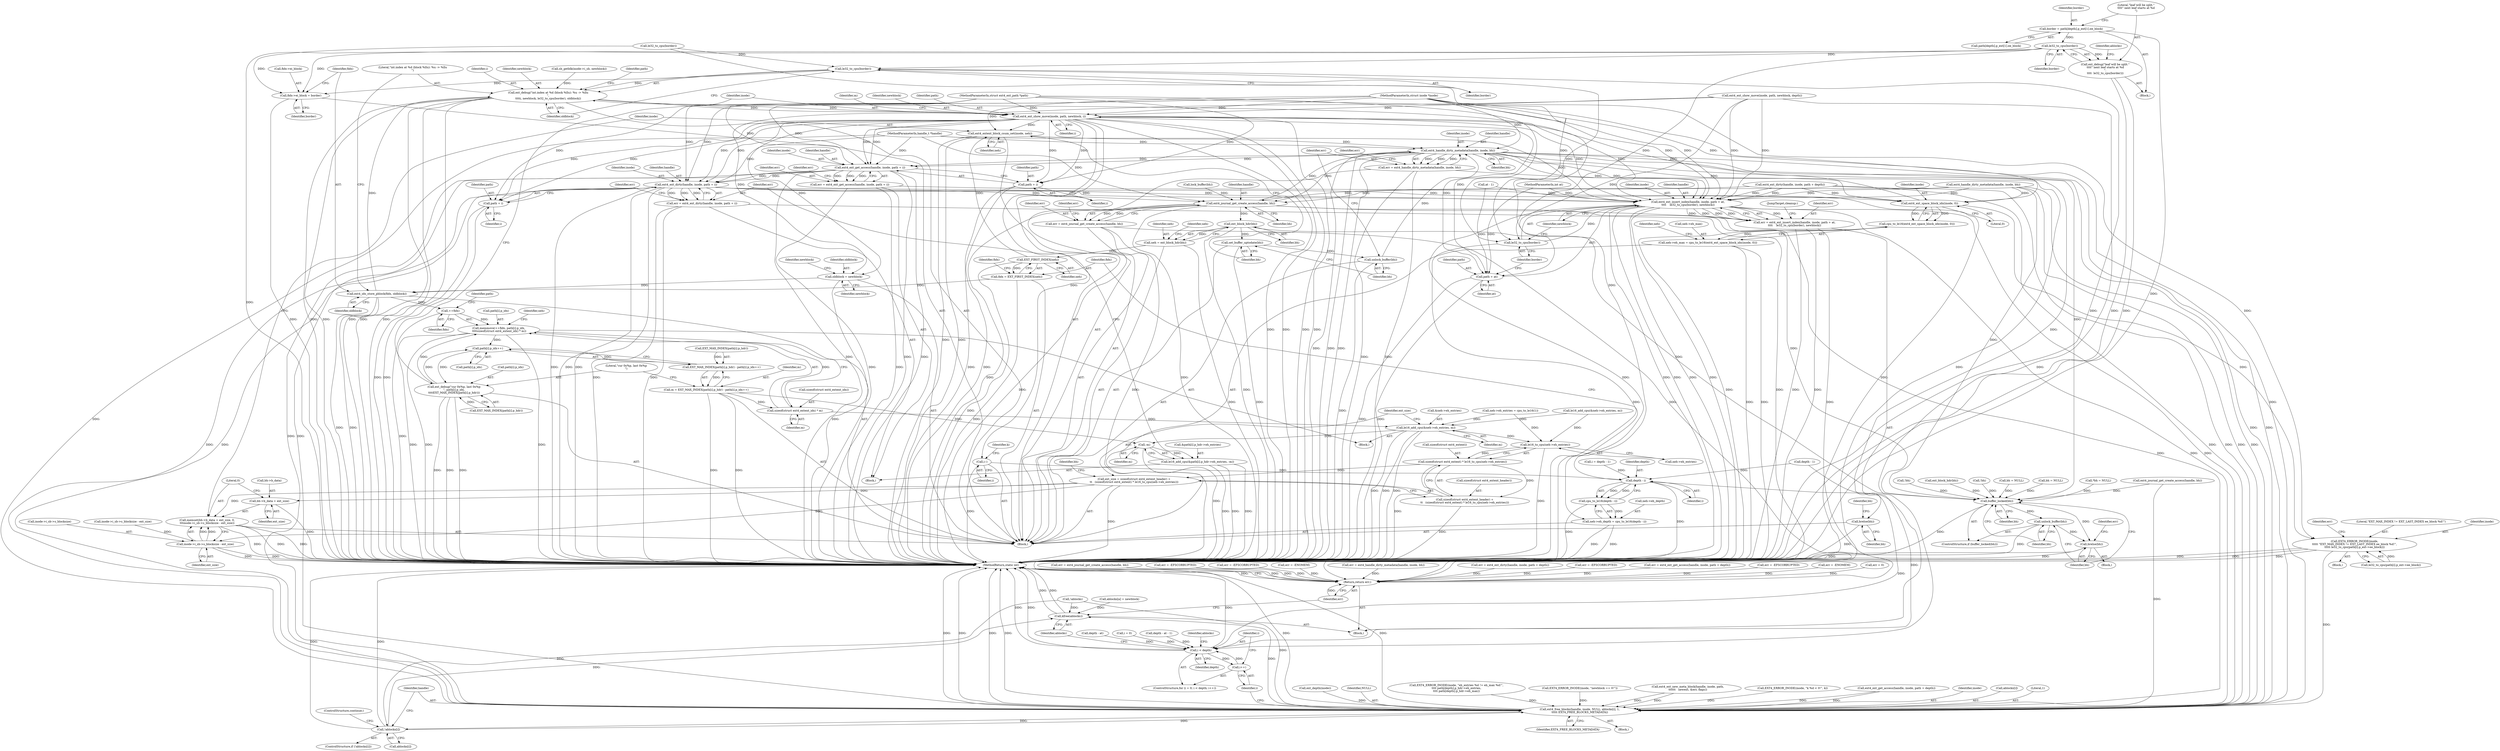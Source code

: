 digraph "0_linux_592acbf16821288ecdc4192c47e3774a4c48bb64_0@array" {
"1000197" [label="(Call,border = path[depth].p_ext[1].ee_block)"];
"1000210" [label="(Call,le32_to_cpu(border))"];
"1000208" [label="(Call,ext_debug(\"leaf will be split.\"\n\t\t\t\t\" next leaf starts at %d\n\",\n\t\t\t\t  le32_to_cpu(border)))"];
"1000625" [label="(Call,fidx->ei_block = border)"];
"1000637" [label="(Call,le32_to_cpu(border))"];
"1000633" [label="(Call,ext_debug(\"int.index at %d (block %llu): %u -> %llu\n\",\n\t\t\t\ti, newblock, le32_to_cpu(border), oldblock))"];
"1000700" [label="(Call,ext4_ext_show_move(inode, path, newblock, i))"];
"1000554" [label="(Call,oldblock = newblock)"];
"1000630" [label="(Call,ext4_idx_store_pblock(fidx, oldblock))"];
"1000709" [label="(Call,++fidx)"];
"1000708" [label="(Call,memmove(++fidx, path[i].p_idx,\n \t\t\t\tsizeof(struct ext4_extent_idx) * m))"];
"1000681" [label="(Call,path[i].p_idx++)"];
"1000674" [label="(Call,EXT_MAX_INDEX(path[i].p_hdr) - path[i].p_idx++)"];
"1000672" [label="(Call,m = EXT_MAX_INDEX(path[i].p_hdr) - path[i].p_idx++)"];
"1000716" [label="(Call,sizeof(struct ext4_extent_idx) * m)"];
"1000720" [label="(Call,le16_add_cpu(&neh->eh_entries, m))"];
"1000734" [label="(Call,le16_to_cpu(neh->eh_entries))"];
"1000731" [label="(Call,sizeof(struct ext4_extent) * le16_to_cpu(neh->eh_entries))"];
"1000726" [label="(Call,ext_size = sizeof(struct ext4_extent_header) +\n\t\t   (sizeof(struct ext4_extent) * le16_to_cpu(neh->eh_entries)))"];
"1000738" [label="(Call,memset(bh->b_data + ext_size, 0,\n\t\t\tinode->i_sb->s_blocksize - ext_size))"];
"1000739" [label="(Call,bh->b_data + ext_size)"];
"1000745" [label="(Call,inode->i_sb->s_blocksize - ext_size)"];
"1000728" [label="(Call,sizeof(struct ext4_extent_header) +\n\t\t   (sizeof(struct ext4_extent) * le16_to_cpu(neh->eh_entries)))"];
"1000796" [label="(Call,-m)"];
"1000787" [label="(Call,le16_add_cpu(&path[i].p_hdr->eh_entries, -m))"];
"1000687" [label="(Call,ext_debug(\"cur 0x%p, last 0x%p\n\", path[i].p_idx,\n\t\t\t\tEXT_MAX_INDEX(path[i].p_hdr)))"];
"1000752" [label="(Call,ext4_extent_block_csum_set(inode, neh))"];
"1000761" [label="(Call,ext4_handle_dirty_metadata(handle, inode, bh))"];
"1000584" [label="(Call,ext4_journal_get_create_access(handle, bh))"];
"1000582" [label="(Call,err = ext4_journal_get_create_access(handle, bh))"];
"1000863" [label="(Return,return err;)"];
"1000592" [label="(Call,ext_block_hdr(bh))"];
"1000590" [label="(Call,neh = ext_block_hdr(bh))"];
"1000623" [label="(Call,EXT_FIRST_INDEX(neh))"];
"1000621" [label="(Call,fidx = EXT_FIRST_INDEX(neh))"];
"1000755" [label="(Call,set_buffer_uptodate(bh))"];
"1000757" [label="(Call,unlock_buffer(bh))"];
"1000827" [label="(Call,buffer_locked(bh))"];
"1000829" [label="(Call,unlock_buffer(bh))"];
"1000831" [label="(Call,brelse(bh))"];
"1000852" [label="(Call,ext4_free_blocks(handle, inode, NULL, ablocks[i], 1,\n\t\t\t\t\t EXT4_FREE_BLOCKS_METADATA))"];
"1000847" [label="(Call,!ablocks[i])"];
"1000861" [label="(Call,kfree(ablocks))"];
"1000610" [label="(Call,ext4_ext_space_block_idx(inode, 0))"];
"1000609" [label="(Call,cpu_to_le16(ext4_ext_space_block_idx(inode, 0)))"];
"1000605" [label="(Call,neh->eh_max = cpu_to_le16(ext4_ext_space_block_idx(inode, 0)))"];
"1000656" [label="(Call,EXT4_ERROR_INODE(inode,\n\t\t\t\t\t \"EXT_MAX_INDEX != EXT_LAST_INDEX ee_block %d!\",\n\t\t\t\t\t le32_to_cpu(path[i].p_ext->ee_block)))"];
"1000759" [label="(Call,err = ext4_handle_dirty_metadata(handle, inode, bh))"];
"1000768" [label="(Call,brelse(bh))"];
"1000778" [label="(Call,ext4_ext_get_access(handle, inode, path + i))"];
"1000776" [label="(Call,err = ext4_ext_get_access(handle, inode, path + i))"];
"1000800" [label="(Call,ext4_ext_dirty(handle, inode, path + i))"];
"1000798" [label="(Call,err = ext4_ext_dirty(handle, inode, path + i))"];
"1000813" [label="(Call,ext4_ext_insert_index(handle, inode, path + at,\n\t\t\t\t    le32_to_cpu(border), newblock))"];
"1000811" [label="(Call,err = ext4_ext_insert_index(handle, inode, path + at,\n\t\t\t\t    le32_to_cpu(border), newblock))"];
"1000781" [label="(Call,path + i)"];
"1000803" [label="(Call,path + i)"];
"1000809" [label="(Call,i--)"];
"1000618" [label="(Call,depth - i)"];
"1000617" [label="(Call,cpu_to_le16(depth - i))"];
"1000613" [label="(Call,neh->eh_depth = cpu_to_le16(depth - i))"];
"1000840" [label="(Call,i < depth)"];
"1000843" [label="(Call,i++)"];
"1000816" [label="(Call,path + at)"];
"1000819" [label="(Call,le32_to_cpu(border))"];
"1000509" [label="(Call,ext4_ext_dirty(handle, inode, path + depth))"];
"1000759" [label="(Call,err = ext4_handle_dirty_metadata(handle, inode, bh))"];
"1000522" [label="(Call,at - 1)"];
"1000632" [label="(Identifier,oldblock)"];
"1000841" [label="(Identifier,i)"];
"1000764" [label="(Identifier,bh)"];
"1000809" [label="(Call,i--)"];
"1000136" [label="(Call,ext_depth(inode))"];
"1000468" [label="(Call,err = ext4_handle_dirty_metadata(handle, inode, bh))"];
"1000781" [label="(Call,path + i)"];
"1000740" [label="(Call,bh->b_data)"];
"1000745" [label="(Call,inode->i_sb->s_blocksize - ext_size)"];
"1000768" [label="(Call,brelse(bh))"];
"1000805" [label="(Identifier,i)"];
"1000594" [label="(Call,neh->eh_entries = cpu_to_le16(1))"];
"1000821" [label="(Identifier,newblock)"];
"1000611" [label="(Identifier,inode)"];
"1000812" [label="(Identifier,err)"];
"1000122" [label="(MethodParameterIn,handle_t *handle)"];
"1000763" [label="(Identifier,inode)"];
"1000470" [label="(Call,ext4_handle_dirty_metadata(handle, inode, bh))"];
"1000766" [label="(Identifier,err)"];
"1000580" [label="(Call,lock_buffer(bh))"];
"1000224" [label="(Identifier,ablocks)"];
"1000590" [label="(Call,neh = ext_block_hdr(bh))"];
"1000626" [label="(Call,fidx->ei_block)"];
"1000757" [label="(Call,unlock_buffer(bh))"];
"1000855" [label="(Identifier,NULL)"];
"1000620" [label="(Identifier,i)"];
"1000727" [label="(Identifier,ext_size)"];
"1000658" [label="(Literal,\"EXT_MAX_INDEX != EXT_LAST_INDEX ee_block %d!\")"];
"1000755" [label="(Call,set_buffer_uptodate(bh))"];
"1000845" [label="(Block,)"];
"1000726" [label="(Call,ext_size = sizeof(struct ext4_extent_header) +\n\t\t   (sizeof(struct ext4_extent) * le16_to_cpu(neh->eh_entries)))"];
"1000735" [label="(Call,neh->eh_entries)"];
"1000221" [label="(Call,le32_to_cpu(border))"];
"1000746" [label="(Call,inode->i_sb->s_blocksize)"];
"1000775" [label="(Block,)"];
"1000817" [label="(Identifier,path)"];
"1000209" [label="(Literal,\"leaf will be split.\"\n\t\t\t\t\" next leaf starts at %d\n\")"];
"1000208" [label="(Call,ext_debug(\"leaf will be split.\"\n\t\t\t\t\" next leaf starts at %d\n\",\n\t\t\t\t  le32_to_cpu(border)))"];
"1000606" [label="(Call,neh->eh_max)"];
"1000198" [label="(Identifier,border)"];
"1000646" [label="(Identifier,path)"];
"1000829" [label="(Call,unlock_buffer(bh))"];
"1000831" [label="(Call,brelse(bh))"];
"1000688" [label="(Literal,\"cur 0x%p, last 0x%p\n\")"];
"1000716" [label="(Call,sizeof(struct ext4_extent_idx) * m)"];
"1000125" [label="(MethodParameterIn,struct ext4_ext_path *path)"];
"1000682" [label="(Call,path[i].p_idx)"];
"1000802" [label="(Identifier,inode)"];
"1000816" [label="(Call,path + at)"];
"1000586" [label="(Identifier,bh)"];
"1000368" [label="(Call,EXT4_ERROR_INODE(inode, \"eh_entries %d != eh_max %d!\",\n\t\t\t\t path[depth].p_hdr->eh_entries,\n\t\t\t\t path[depth].p_hdr->eh_max))"];
"1000840" [label="(Call,i < depth)"];
"1000707" [label="(Block,)"];
"1000627" [label="(Identifier,fidx)"];
"1000285" [label="(Call,EXT4_ERROR_INODE(inode, \"newblock == 0!\"))"];
"1000853" [label="(Identifier,handle)"];
"1000846" [label="(ControlStructure,if (!ablocks[i]))"];
"1000862" [label="(Identifier,ablocks)"];
"1000255" [label="(Call,ext4_ext_new_meta_block(handle, inode, path,\n\t\t\t\t\t\t   newext, &err, flags))"];
"1000231" [label="(Call,!ablocks)"];
"1000815" [label="(Identifier,inode)"];
"1000864" [label="(Identifier,err)"];
"1000553" [label="(Block,)"];
"1000863" [label="(Return,return err;)"];
"1000771" [label="(Identifier,bh)"];
"1000507" [label="(Call,err = ext4_ext_dirty(handle, inode, path + depth))"];
"1000405" [label="(Call,ext4_ext_show_move(inode, path, newblock, depth))"];
"1000851" [label="(ControlStructure,continue;)"];
"1000605" [label="(Call,neh->eh_max = cpu_to_le16(ext4_ext_space_block_idx(inode, 0)))"];
"1000801" [label="(Identifier,handle)"];
"1000787" [label="(Call,le16_add_cpu(&path[i].p_hdr->eh_entries, -m))"];
"1000325" [label="(Call,ext_block_hdr(bh))"];
"1000635" [label="(Identifier,i)"];
"1000659" [label="(Call,le32_to_cpu(path[i].p_ext->ee_block))"];
"1000820" [label="(Identifier,border)"];
"1000734" [label="(Call,le16_to_cpu(neh->eh_entries))"];
"1000758" [label="(Identifier,bh)"];
"1000634" [label="(Literal,\"int.index at %d (block %llu): %u -> %llu\n\")"];
"1000582" [label="(Call,err = ext4_journal_get_create_access(handle, bh))"];
"1000689" [label="(Call,path[i].p_idx)"];
"1000196" [label="(Block,)"];
"1000633" [label="(Call,ext_debug(\"int.index at %d (block %llu): %u -> %llu\n\",\n\t\t\t\ti, newblock, le32_to_cpu(border), oldblock))"];
"1000593" [label="(Identifier,bh)"];
"1000545" [label="(Call,i = depth - 1)"];
"1000752" [label="(Call,ext4_extent_block_csum_set(inode, neh))"];
"1000834" [label="(Identifier,err)"];
"1000743" [label="(Identifier,ext_size)"];
"1000687" [label="(Call,ext_debug(\"cur 0x%p, last 0x%p\n\", path[i].p_idx,\n\t\t\t\tEXT_MAX_INDEX(path[i].p_hdr)))"];
"1000822" [label="(JumpTarget,cleanup:)"];
"1000588" [label="(Identifier,err)"];
"1000657" [label="(Identifier,inode)"];
"1000247" [label="(Call,depth - at)"];
"1000621" [label="(Call,fidx = EXT_FIRST_INDEX(neh))"];
"1000429" [label="(Call,le16_add_cpu(&neh->eh_entries, m))"];
"1000713" [label="(Identifier,path)"];
"1000826" [label="(ControlStructure,if (buffer_locked(bh)))"];
"1000810" [label="(Identifier,i)"];
"1000622" [label="(Identifier,fidx)"];
"1000832" [label="(Identifier,bh)"];
"1000619" [label="(Identifier,depth)"];
"1000836" [label="(ControlStructure,for (i = 0; i < depth; i++))"];
"1000655" [label="(Block,)"];
"1000572" [label="(Call,!bh)"];
"1000732" [label="(Call,sizeof(struct ext4_extent))"];
"1000770" [label="(Call,bh = NULL)"];
"1000803" [label="(Call,path + i)"];
"1000591" [label="(Identifier,neh)"];
"1000531" [label="(Call,EXT4_ERROR_INODE(inode, \"k %d < 0!\", k))"];
"1000656" [label="(Call,EXT4_ERROR_INODE(inode,\n\t\t\t\t\t \"EXT_MAX_INDEX != EXT_LAST_INDEX ee_block %d!\",\n\t\t\t\t\t le32_to_cpu(path[i].p_ext->ee_block)))"];
"1000681" [label="(Call,path[i].p_idx++)"];
"1000847" [label="(Call,!ablocks[i])"];
"1000317" [label="(Call,ext4_journal_get_create_access(handle, bh))"];
"1000552" [label="(Identifier,k)"];
"1000479" [label="(Call,bh = NULL)"];
"1000610" [label="(Call,ext4_ext_space_block_idx(inode, 0))"];
"1000636" [label="(Identifier,newblock)"];
"1000777" [label="(Identifier,err)"];
"1000638" [label="(Identifier,border)"];
"1000694" [label="(Call,EXT_MAX_INDEX(path[i].p_hdr))"];
"1000667" [label="(Call,err = -EFSCORRUPTED)"];
"1000623" [label="(Call,EXT_FIRST_INDEX(neh))"];
"1000741" [label="(Identifier,bh)"];
"1000585" [label="(Identifier,handle)"];
"1000843" [label="(Call,i++)"];
"1000700" [label="(Call,ext4_ext_show_move(inode, path, newblock, i))"];
"1000615" [label="(Identifier,neh)"];
"1000788" [label="(Call,&path[i].p_hdr->eh_entries)"];
"1000753" [label="(Identifier,inode)"];
"1000761" [label="(Call,ext4_handle_dirty_metadata(handle, inode, bh))"];
"1000565" [label="(Call,sb_getblk(inode->i_sb, newblock))"];
"1000703" [label="(Identifier,newblock)"];
"1000631" [label="(Identifier,fidx)"];
"1000804" [label="(Identifier,path)"];
"1000719" [label="(Identifier,m)"];
"1000127" [label="(MethodParameterIn,int at)"];
"1000630" [label="(Call,ext4_idx_store_pblock(fidx, oldblock))"];
"1000612" [label="(Literal,0)"];
"1000782" [label="(Identifier,path)"];
"1000800" [label="(Call,ext4_ext_dirty(handle, inode, path + i))"];
"1000485" [label="(Call,err = ext4_ext_get_access(handle, inode, path + depth))"];
"1000637" [label="(Call,le32_to_cpu(border))"];
"1000668" [label="(Identifier,err)"];
"1000844" [label="(Identifier,i)"];
"1000535" [label="(Call,err = -EFSCORRUPTED)"];
"1000723" [label="(Identifier,neh)"];
"1000210" [label="(Call,le32_to_cpu(border))"];
"1000639" [label="(Identifier,oldblock)"];
"1000785" [label="(Identifier,err)"];
"1000837" [label="(Call,i = 0)"];
"1000614" [label="(Call,neh->eh_depth)"];
"1000728" [label="(Call,sizeof(struct ext4_extent_header) +\n\t\t   (sizeof(struct ext4_extent) * le16_to_cpu(neh->eh_entries)))"];
"1000807" [label="(Identifier,err)"];
"1000625" [label="(Call,fidx->ei_block = border)"];
"1000520" [label="(Call,depth - at - 1)"];
"1000860" [label="(Identifier,EXT4_FREE_BLOCKS_METADATA)"];
"1000709" [label="(Call,++fidx)"];
"1000717" [label="(Call,sizeof(struct ext4_extent_idx))"];
"1000199" [label="(Call,path[depth].p_ext[1].ee_block)"];
"1000731" [label="(Call,sizeof(struct ext4_extent) * le16_to_cpu(neh->eh_entries))"];
"1000739" [label="(Call,bh->b_data + ext_size)"];
"1000818" [label="(Identifier,at)"];
"1000865" [label="(MethodReturn,static int)"];
"1000701" [label="(Identifier,inode)"];
"1000675" [label="(Call,EXT_MAX_INDEX(path[i].p_hdr))"];
"1000556" [label="(Identifier,newblock)"];
"1000592" [label="(Call,ext_block_hdr(bh))"];
"1000751" [label="(Identifier,ext_size)"];
"1000811" [label="(Call,err = ext4_ext_insert_index(handle, inode, path + at,\n\t\t\t\t    le32_to_cpu(border), newblock))"];
"1000710" [label="(Identifier,fidx)"];
"1000762" [label="(Identifier,handle)"];
"1000796" [label="(Call,-m)"];
"1000721" [label="(Call,&neh->eh_entries)"];
"1000756" [label="(Identifier,bh)"];
"1000575" [label="(Call,err = -ENOMEM)"];
"1000744" [label="(Literal,0)"];
"1000827" [label="(Call,buffer_locked(bh))"];
"1000487" [label="(Call,ext4_ext_get_access(handle, inode, path + depth))"];
"1000854" [label="(Identifier,inode)"];
"1000558" [label="(Identifier,newblock)"];
"1000776" [label="(Call,err = ext4_ext_get_access(handle, inode, path + i))"];
"1000828" [label="(Identifier,bh)"];
"1000155" [label="(Call,err = 0)"];
"1000128" [label="(Block,)"];
"1000702" [label="(Identifier,path)"];
"1000760" [label="(Identifier,err)"];
"1000720" [label="(Call,le16_add_cpu(&neh->eh_entries, m))"];
"1000856" [label="(Call,ablocks[i])"];
"1000673" [label="(Identifier,m)"];
"1000617" [label="(Call,cpu_to_le16(depth - i))"];
"1000674" [label="(Call,EXT_MAX_INDEX(path[i].p_hdr) - path[i].p_idx++)"];
"1000783" [label="(Identifier,i)"];
"1000778" [label="(Call,ext4_ext_get_access(handle, inode, path + i))"];
"1000315" [label="(Call,err = ext4_journal_get_create_access(handle, bh))"];
"1000798" [label="(Call,err = ext4_ext_dirty(handle, inode, path + i))"];
"1000861" [label="(Call,kfree(ablocks))"];
"1000130" [label="(Call,*bh = NULL)"];
"1000583" [label="(Identifier,err)"];
"1000849" [label="(Identifier,ablocks)"];
"1000555" [label="(Identifier,oldblock)"];
"1000706" [label="(Identifier,m)"];
"1000813" [label="(Call,ext4_ext_insert_index(handle, inode, path + at,\n\t\t\t\t    le32_to_cpu(border), newblock))"];
"1000708" [label="(Call,memmove(++fidx, path[i].p_idx,\n \t\t\t\tsizeof(struct ext4_extent_idx) * m))"];
"1000288" [label="(Call,err = -EFSCORRUPTED)"];
"1000305" [label="(Call,!bh)"];
"1000547" [label="(Call,depth - 1)"];
"1000609" [label="(Call,cpu_to_le16(ext4_ext_space_block_idx(inode, 0)))"];
"1000825" [label="(Block,)"];
"1000711" [label="(Call,path[i].p_idx)"];
"1000779" [label="(Identifier,handle)"];
"1000830" [label="(Identifier,bh)"];
"1000268" [label="(Call,ablocks[a] = newblock)"];
"1000672" [label="(Call,m = EXT_MAX_INDEX(path[i].p_hdr) - path[i].p_idx++)"];
"1000848" [label="(Call,ablocks[i])"];
"1000780" [label="(Identifier,inode)"];
"1000799" [label="(Identifier,err)"];
"1000618" [label="(Call,depth - i)"];
"1000852" [label="(Call,ext4_free_blocks(handle, inode, NULL, ablocks[i], 1,\n\t\t\t\t\t EXT4_FREE_BLOCKS_METADATA))"];
"1000197" [label="(Call,border = path[depth].p_ext[1].ee_block)"];
"1000738" [label="(Call,memset(bh->b_data + ext_size, 0,\n\t\t\tinode->i_sb->s_blocksize - ext_size))"];
"1000769" [label="(Identifier,bh)"];
"1000814" [label="(Identifier,handle)"];
"1000624" [label="(Identifier,neh)"];
"1000819" [label="(Call,le32_to_cpu(border))"];
"1000842" [label="(Identifier,depth)"];
"1000596" [label="(Identifier,neh)"];
"1000554" [label="(Call,oldblock = newblock)"];
"1000454" [label="(Call,inode->i_sb->s_blocksize - ext_size)"];
"1000754" [label="(Identifier,neh)"];
"1000629" [label="(Identifier,border)"];
"1000797" [label="(Identifier,m)"];
"1000385" [label="(Call,err = -EFSCORRUPTED)"];
"1000613" [label="(Call,neh->eh_depth = cpu_to_le16(depth - i))"];
"1000704" [label="(Identifier,i)"];
"1000729" [label="(Call,sizeof(struct ext4_extent_header))"];
"1000859" [label="(Literal,1)"];
"1000123" [label="(MethodParameterIn,struct inode *inode)"];
"1000211" [label="(Identifier,border)"];
"1000308" [label="(Call,err = -ENOMEM)"];
"1000725" [label="(Identifier,m)"];
"1000584" [label="(Call,ext4_journal_get_create_access(handle, bh))"];
"1000197" -> "1000196"  [label="AST: "];
"1000197" -> "1000199"  [label="CFG: "];
"1000198" -> "1000197"  [label="AST: "];
"1000199" -> "1000197"  [label="AST: "];
"1000209" -> "1000197"  [label="CFG: "];
"1000197" -> "1000865"  [label="DDG: "];
"1000197" -> "1000210"  [label="DDG: "];
"1000210" -> "1000208"  [label="AST: "];
"1000210" -> "1000211"  [label="CFG: "];
"1000211" -> "1000210"  [label="AST: "];
"1000208" -> "1000210"  [label="CFG: "];
"1000210" -> "1000865"  [label="DDG: "];
"1000210" -> "1000208"  [label="DDG: "];
"1000210" -> "1000625"  [label="DDG: "];
"1000210" -> "1000637"  [label="DDG: "];
"1000210" -> "1000819"  [label="DDG: "];
"1000208" -> "1000196"  [label="AST: "];
"1000209" -> "1000208"  [label="AST: "];
"1000224" -> "1000208"  [label="CFG: "];
"1000208" -> "1000865"  [label="DDG: "];
"1000208" -> "1000865"  [label="DDG: "];
"1000625" -> "1000553"  [label="AST: "];
"1000625" -> "1000629"  [label="CFG: "];
"1000626" -> "1000625"  [label="AST: "];
"1000629" -> "1000625"  [label="AST: "];
"1000631" -> "1000625"  [label="CFG: "];
"1000625" -> "1000865"  [label="DDG: "];
"1000637" -> "1000625"  [label="DDG: "];
"1000221" -> "1000625"  [label="DDG: "];
"1000637" -> "1000633"  [label="AST: "];
"1000637" -> "1000638"  [label="CFG: "];
"1000638" -> "1000637"  [label="AST: "];
"1000639" -> "1000637"  [label="CFG: "];
"1000637" -> "1000865"  [label="DDG: "];
"1000637" -> "1000633"  [label="DDG: "];
"1000221" -> "1000637"  [label="DDG: "];
"1000637" -> "1000819"  [label="DDG: "];
"1000633" -> "1000553"  [label="AST: "];
"1000633" -> "1000639"  [label="CFG: "];
"1000634" -> "1000633"  [label="AST: "];
"1000635" -> "1000633"  [label="AST: "];
"1000636" -> "1000633"  [label="AST: "];
"1000639" -> "1000633"  [label="AST: "];
"1000646" -> "1000633"  [label="CFG: "];
"1000633" -> "1000865"  [label="DDG: "];
"1000633" -> "1000865"  [label="DDG: "];
"1000633" -> "1000865"  [label="DDG: "];
"1000633" -> "1000865"  [label="DDG: "];
"1000633" -> "1000865"  [label="DDG: "];
"1000618" -> "1000633"  [label="DDG: "];
"1000565" -> "1000633"  [label="DDG: "];
"1000630" -> "1000633"  [label="DDG: "];
"1000633" -> "1000700"  [label="DDG: "];
"1000633" -> "1000700"  [label="DDG: "];
"1000700" -> "1000553"  [label="AST: "];
"1000700" -> "1000704"  [label="CFG: "];
"1000701" -> "1000700"  [label="AST: "];
"1000702" -> "1000700"  [label="AST: "];
"1000703" -> "1000700"  [label="AST: "];
"1000704" -> "1000700"  [label="AST: "];
"1000706" -> "1000700"  [label="CFG: "];
"1000700" -> "1000865"  [label="DDG: "];
"1000700" -> "1000865"  [label="DDG: "];
"1000700" -> "1000865"  [label="DDG: "];
"1000700" -> "1000865"  [label="DDG: "];
"1000700" -> "1000554"  [label="DDG: "];
"1000610" -> "1000700"  [label="DDG: "];
"1000123" -> "1000700"  [label="DDG: "];
"1000405" -> "1000700"  [label="DDG: "];
"1000125" -> "1000700"  [label="DDG: "];
"1000700" -> "1000752"  [label="DDG: "];
"1000700" -> "1000778"  [label="DDG: "];
"1000700" -> "1000778"  [label="DDG: "];
"1000700" -> "1000781"  [label="DDG: "];
"1000700" -> "1000781"  [label="DDG: "];
"1000700" -> "1000800"  [label="DDG: "];
"1000700" -> "1000800"  [label="DDG: "];
"1000700" -> "1000803"  [label="DDG: "];
"1000700" -> "1000803"  [label="DDG: "];
"1000700" -> "1000809"  [label="DDG: "];
"1000700" -> "1000813"  [label="DDG: "];
"1000700" -> "1000813"  [label="DDG: "];
"1000700" -> "1000816"  [label="DDG: "];
"1000554" -> "1000553"  [label="AST: "];
"1000554" -> "1000556"  [label="CFG: "];
"1000555" -> "1000554"  [label="AST: "];
"1000556" -> "1000554"  [label="AST: "];
"1000558" -> "1000554"  [label="CFG: "];
"1000554" -> "1000865"  [label="DDG: "];
"1000405" -> "1000554"  [label="DDG: "];
"1000554" -> "1000630"  [label="DDG: "];
"1000630" -> "1000553"  [label="AST: "];
"1000630" -> "1000632"  [label="CFG: "];
"1000631" -> "1000630"  [label="AST: "];
"1000632" -> "1000630"  [label="AST: "];
"1000634" -> "1000630"  [label="CFG: "];
"1000630" -> "1000865"  [label="DDG: "];
"1000630" -> "1000865"  [label="DDG: "];
"1000621" -> "1000630"  [label="DDG: "];
"1000630" -> "1000709"  [label="DDG: "];
"1000709" -> "1000708"  [label="AST: "];
"1000709" -> "1000710"  [label="CFG: "];
"1000710" -> "1000709"  [label="AST: "];
"1000713" -> "1000709"  [label="CFG: "];
"1000709" -> "1000865"  [label="DDG: "];
"1000709" -> "1000708"  [label="DDG: "];
"1000708" -> "1000707"  [label="AST: "];
"1000708" -> "1000716"  [label="CFG: "];
"1000711" -> "1000708"  [label="AST: "];
"1000716" -> "1000708"  [label="AST: "];
"1000723" -> "1000708"  [label="CFG: "];
"1000708" -> "1000865"  [label="DDG: "];
"1000708" -> "1000865"  [label="DDG: "];
"1000708" -> "1000865"  [label="DDG: "];
"1000708" -> "1000681"  [label="DDG: "];
"1000687" -> "1000708"  [label="DDG: "];
"1000716" -> "1000708"  [label="DDG: "];
"1000681" -> "1000674"  [label="AST: "];
"1000681" -> "1000682"  [label="CFG: "];
"1000682" -> "1000681"  [label="AST: "];
"1000674" -> "1000681"  [label="CFG: "];
"1000681" -> "1000674"  [label="DDG: "];
"1000687" -> "1000681"  [label="DDG: "];
"1000681" -> "1000687"  [label="DDG: "];
"1000674" -> "1000672"  [label="AST: "];
"1000675" -> "1000674"  [label="AST: "];
"1000672" -> "1000674"  [label="CFG: "];
"1000674" -> "1000672"  [label="DDG: "];
"1000675" -> "1000674"  [label="DDG: "];
"1000672" -> "1000553"  [label="AST: "];
"1000673" -> "1000672"  [label="AST: "];
"1000688" -> "1000672"  [label="CFG: "];
"1000672" -> "1000865"  [label="DDG: "];
"1000672" -> "1000865"  [label="DDG: "];
"1000672" -> "1000716"  [label="DDG: "];
"1000672" -> "1000796"  [label="DDG: "];
"1000716" -> "1000719"  [label="CFG: "];
"1000717" -> "1000716"  [label="AST: "];
"1000719" -> "1000716"  [label="AST: "];
"1000716" -> "1000720"  [label="DDG: "];
"1000720" -> "1000707"  [label="AST: "];
"1000720" -> "1000725"  [label="CFG: "];
"1000721" -> "1000720"  [label="AST: "];
"1000725" -> "1000720"  [label="AST: "];
"1000727" -> "1000720"  [label="CFG: "];
"1000720" -> "1000865"  [label="DDG: "];
"1000720" -> "1000865"  [label="DDG: "];
"1000720" -> "1000865"  [label="DDG: "];
"1000594" -> "1000720"  [label="DDG: "];
"1000429" -> "1000720"  [label="DDG: "];
"1000720" -> "1000734"  [label="DDG: "];
"1000720" -> "1000796"  [label="DDG: "];
"1000734" -> "1000731"  [label="AST: "];
"1000734" -> "1000735"  [label="CFG: "];
"1000735" -> "1000734"  [label="AST: "];
"1000731" -> "1000734"  [label="CFG: "];
"1000734" -> "1000865"  [label="DDG: "];
"1000734" -> "1000731"  [label="DDG: "];
"1000594" -> "1000734"  [label="DDG: "];
"1000429" -> "1000734"  [label="DDG: "];
"1000731" -> "1000728"  [label="AST: "];
"1000732" -> "1000731"  [label="AST: "];
"1000728" -> "1000731"  [label="CFG: "];
"1000731" -> "1000865"  [label="DDG: "];
"1000731" -> "1000726"  [label="DDG: "];
"1000731" -> "1000728"  [label="DDG: "];
"1000726" -> "1000553"  [label="AST: "];
"1000726" -> "1000728"  [label="CFG: "];
"1000727" -> "1000726"  [label="AST: "];
"1000728" -> "1000726"  [label="AST: "];
"1000741" -> "1000726"  [label="CFG: "];
"1000726" -> "1000865"  [label="DDG: "];
"1000726" -> "1000738"  [label="DDG: "];
"1000726" -> "1000739"  [label="DDG: "];
"1000726" -> "1000745"  [label="DDG: "];
"1000738" -> "1000553"  [label="AST: "];
"1000738" -> "1000745"  [label="CFG: "];
"1000739" -> "1000738"  [label="AST: "];
"1000744" -> "1000738"  [label="AST: "];
"1000745" -> "1000738"  [label="AST: "];
"1000753" -> "1000738"  [label="CFG: "];
"1000738" -> "1000865"  [label="DDG: "];
"1000738" -> "1000865"  [label="DDG: "];
"1000738" -> "1000865"  [label="DDG: "];
"1000745" -> "1000738"  [label="DDG: "];
"1000745" -> "1000738"  [label="DDG: "];
"1000739" -> "1000743"  [label="CFG: "];
"1000740" -> "1000739"  [label="AST: "];
"1000743" -> "1000739"  [label="AST: "];
"1000744" -> "1000739"  [label="CFG: "];
"1000739" -> "1000865"  [label="DDG: "];
"1000745" -> "1000751"  [label="CFG: "];
"1000746" -> "1000745"  [label="AST: "];
"1000751" -> "1000745"  [label="AST: "];
"1000745" -> "1000865"  [label="DDG: "];
"1000745" -> "1000865"  [label="DDG: "];
"1000454" -> "1000745"  [label="DDG: "];
"1000729" -> "1000728"  [label="AST: "];
"1000728" -> "1000865"  [label="DDG: "];
"1000796" -> "1000787"  [label="AST: "];
"1000796" -> "1000797"  [label="CFG: "];
"1000797" -> "1000796"  [label="AST: "];
"1000787" -> "1000796"  [label="CFG: "];
"1000796" -> "1000865"  [label="DDG: "];
"1000796" -> "1000787"  [label="DDG: "];
"1000787" -> "1000775"  [label="AST: "];
"1000788" -> "1000787"  [label="AST: "];
"1000799" -> "1000787"  [label="CFG: "];
"1000787" -> "1000865"  [label="DDG: "];
"1000787" -> "1000865"  [label="DDG: "];
"1000787" -> "1000865"  [label="DDG: "];
"1000687" -> "1000553"  [label="AST: "];
"1000687" -> "1000694"  [label="CFG: "];
"1000688" -> "1000687"  [label="AST: "];
"1000689" -> "1000687"  [label="AST: "];
"1000694" -> "1000687"  [label="AST: "];
"1000701" -> "1000687"  [label="CFG: "];
"1000687" -> "1000865"  [label="DDG: "];
"1000687" -> "1000865"  [label="DDG: "];
"1000687" -> "1000865"  [label="DDG: "];
"1000694" -> "1000687"  [label="DDG: "];
"1000752" -> "1000553"  [label="AST: "];
"1000752" -> "1000754"  [label="CFG: "];
"1000753" -> "1000752"  [label="AST: "];
"1000754" -> "1000752"  [label="AST: "];
"1000756" -> "1000752"  [label="CFG: "];
"1000752" -> "1000865"  [label="DDG: "];
"1000752" -> "1000865"  [label="DDG: "];
"1000123" -> "1000752"  [label="DDG: "];
"1000623" -> "1000752"  [label="DDG: "];
"1000752" -> "1000761"  [label="DDG: "];
"1000761" -> "1000759"  [label="AST: "];
"1000761" -> "1000764"  [label="CFG: "];
"1000762" -> "1000761"  [label="AST: "];
"1000763" -> "1000761"  [label="AST: "];
"1000764" -> "1000761"  [label="AST: "];
"1000759" -> "1000761"  [label="CFG: "];
"1000761" -> "1000865"  [label="DDG: "];
"1000761" -> "1000865"  [label="DDG: "];
"1000761" -> "1000865"  [label="DDG: "];
"1000761" -> "1000584"  [label="DDG: "];
"1000761" -> "1000610"  [label="DDG: "];
"1000761" -> "1000759"  [label="DDG: "];
"1000761" -> "1000759"  [label="DDG: "];
"1000761" -> "1000759"  [label="DDG: "];
"1000584" -> "1000761"  [label="DDG: "];
"1000122" -> "1000761"  [label="DDG: "];
"1000123" -> "1000761"  [label="DDG: "];
"1000757" -> "1000761"  [label="DDG: "];
"1000761" -> "1000768"  [label="DDG: "];
"1000761" -> "1000778"  [label="DDG: "];
"1000761" -> "1000778"  [label="DDG: "];
"1000761" -> "1000813"  [label="DDG: "];
"1000761" -> "1000813"  [label="DDG: "];
"1000761" -> "1000827"  [label="DDG: "];
"1000761" -> "1000852"  [label="DDG: "];
"1000761" -> "1000852"  [label="DDG: "];
"1000584" -> "1000582"  [label="AST: "];
"1000584" -> "1000586"  [label="CFG: "];
"1000585" -> "1000584"  [label="AST: "];
"1000586" -> "1000584"  [label="AST: "];
"1000582" -> "1000584"  [label="CFG: "];
"1000584" -> "1000865"  [label="DDG: "];
"1000584" -> "1000865"  [label="DDG: "];
"1000584" -> "1000582"  [label="DDG: "];
"1000584" -> "1000582"  [label="DDG: "];
"1000800" -> "1000584"  [label="DDG: "];
"1000470" -> "1000584"  [label="DDG: "];
"1000509" -> "1000584"  [label="DDG: "];
"1000122" -> "1000584"  [label="DDG: "];
"1000580" -> "1000584"  [label="DDG: "];
"1000584" -> "1000592"  [label="DDG: "];
"1000584" -> "1000827"  [label="DDG: "];
"1000584" -> "1000852"  [label="DDG: "];
"1000582" -> "1000553"  [label="AST: "];
"1000583" -> "1000582"  [label="AST: "];
"1000588" -> "1000582"  [label="CFG: "];
"1000582" -> "1000865"  [label="DDG: "];
"1000582" -> "1000865"  [label="DDG: "];
"1000582" -> "1000863"  [label="DDG: "];
"1000863" -> "1000128"  [label="AST: "];
"1000863" -> "1000864"  [label="CFG: "];
"1000864" -> "1000863"  [label="AST: "];
"1000865" -> "1000863"  [label="CFG: "];
"1000863" -> "1000865"  [label="DDG: "];
"1000864" -> "1000863"  [label="DDG: "];
"1000667" -> "1000863"  [label="DDG: "];
"1000315" -> "1000863"  [label="DDG: "];
"1000759" -> "1000863"  [label="DDG: "];
"1000776" -> "1000863"  [label="DDG: "];
"1000798" -> "1000863"  [label="DDG: "];
"1000468" -> "1000863"  [label="DDG: "];
"1000575" -> "1000863"  [label="DDG: "];
"1000811" -> "1000863"  [label="DDG: "];
"1000507" -> "1000863"  [label="DDG: "];
"1000308" -> "1000863"  [label="DDG: "];
"1000485" -> "1000863"  [label="DDG: "];
"1000288" -> "1000863"  [label="DDG: "];
"1000535" -> "1000863"  [label="DDG: "];
"1000155" -> "1000863"  [label="DDG: "];
"1000385" -> "1000863"  [label="DDG: "];
"1000592" -> "1000590"  [label="AST: "];
"1000592" -> "1000593"  [label="CFG: "];
"1000593" -> "1000592"  [label="AST: "];
"1000590" -> "1000592"  [label="CFG: "];
"1000592" -> "1000865"  [label="DDG: "];
"1000592" -> "1000590"  [label="DDG: "];
"1000592" -> "1000755"  [label="DDG: "];
"1000592" -> "1000827"  [label="DDG: "];
"1000590" -> "1000553"  [label="AST: "];
"1000591" -> "1000590"  [label="AST: "];
"1000596" -> "1000590"  [label="CFG: "];
"1000590" -> "1000865"  [label="DDG: "];
"1000590" -> "1000623"  [label="DDG: "];
"1000623" -> "1000621"  [label="AST: "];
"1000623" -> "1000624"  [label="CFG: "];
"1000624" -> "1000623"  [label="AST: "];
"1000621" -> "1000623"  [label="CFG: "];
"1000623" -> "1000865"  [label="DDG: "];
"1000623" -> "1000621"  [label="DDG: "];
"1000621" -> "1000553"  [label="AST: "];
"1000622" -> "1000621"  [label="AST: "];
"1000627" -> "1000621"  [label="CFG: "];
"1000621" -> "1000865"  [label="DDG: "];
"1000755" -> "1000553"  [label="AST: "];
"1000755" -> "1000756"  [label="CFG: "];
"1000756" -> "1000755"  [label="AST: "];
"1000758" -> "1000755"  [label="CFG: "];
"1000755" -> "1000865"  [label="DDG: "];
"1000755" -> "1000757"  [label="DDG: "];
"1000757" -> "1000553"  [label="AST: "];
"1000757" -> "1000758"  [label="CFG: "];
"1000758" -> "1000757"  [label="AST: "];
"1000760" -> "1000757"  [label="CFG: "];
"1000757" -> "1000865"  [label="DDG: "];
"1000827" -> "1000826"  [label="AST: "];
"1000827" -> "1000828"  [label="CFG: "];
"1000828" -> "1000827"  [label="AST: "];
"1000830" -> "1000827"  [label="CFG: "];
"1000832" -> "1000827"  [label="CFG: "];
"1000827" -> "1000865"  [label="DDG: "];
"1000325" -> "1000827"  [label="DDG: "];
"1000317" -> "1000827"  [label="DDG: "];
"1000305" -> "1000827"  [label="DDG: "];
"1000479" -> "1000827"  [label="DDG: "];
"1000470" -> "1000827"  [label="DDG: "];
"1000572" -> "1000827"  [label="DDG: "];
"1000770" -> "1000827"  [label="DDG: "];
"1000130" -> "1000827"  [label="DDG: "];
"1000827" -> "1000829"  [label="DDG: "];
"1000827" -> "1000831"  [label="DDG: "];
"1000829" -> "1000826"  [label="AST: "];
"1000829" -> "1000830"  [label="CFG: "];
"1000830" -> "1000829"  [label="AST: "];
"1000832" -> "1000829"  [label="CFG: "];
"1000829" -> "1000865"  [label="DDG: "];
"1000829" -> "1000831"  [label="DDG: "];
"1000831" -> "1000825"  [label="AST: "];
"1000831" -> "1000832"  [label="CFG: "];
"1000832" -> "1000831"  [label="AST: "];
"1000834" -> "1000831"  [label="CFG: "];
"1000831" -> "1000865"  [label="DDG: "];
"1000831" -> "1000865"  [label="DDG: "];
"1000852" -> "1000845"  [label="AST: "];
"1000852" -> "1000860"  [label="CFG: "];
"1000853" -> "1000852"  [label="AST: "];
"1000854" -> "1000852"  [label="AST: "];
"1000855" -> "1000852"  [label="AST: "];
"1000856" -> "1000852"  [label="AST: "];
"1000859" -> "1000852"  [label="AST: "];
"1000860" -> "1000852"  [label="AST: "];
"1000844" -> "1000852"  [label="CFG: "];
"1000852" -> "1000865"  [label="DDG: "];
"1000852" -> "1000865"  [label="DDG: "];
"1000852" -> "1000865"  [label="DDG: "];
"1000852" -> "1000865"  [label="DDG: "];
"1000852" -> "1000865"  [label="DDG: "];
"1000852" -> "1000865"  [label="DDG: "];
"1000852" -> "1000847"  [label="DDG: "];
"1000317" -> "1000852"  [label="DDG: "];
"1000487" -> "1000852"  [label="DDG: "];
"1000487" -> "1000852"  [label="DDG: "];
"1000813" -> "1000852"  [label="DDG: "];
"1000813" -> "1000852"  [label="DDG: "];
"1000800" -> "1000852"  [label="DDG: "];
"1000800" -> "1000852"  [label="DDG: "];
"1000255" -> "1000852"  [label="DDG: "];
"1000255" -> "1000852"  [label="DDG: "];
"1000778" -> "1000852"  [label="DDG: "];
"1000778" -> "1000852"  [label="DDG: "];
"1000470" -> "1000852"  [label="DDG: "];
"1000470" -> "1000852"  [label="DDG: "];
"1000509" -> "1000852"  [label="DDG: "];
"1000509" -> "1000852"  [label="DDG: "];
"1000122" -> "1000852"  [label="DDG: "];
"1000368" -> "1000852"  [label="DDG: "];
"1000285" -> "1000852"  [label="DDG: "];
"1000656" -> "1000852"  [label="DDG: "];
"1000531" -> "1000852"  [label="DDG: "];
"1000136" -> "1000852"  [label="DDG: "];
"1000123" -> "1000852"  [label="DDG: "];
"1000847" -> "1000852"  [label="DDG: "];
"1000231" -> "1000852"  [label="DDG: "];
"1000852" -> "1000861"  [label="DDG: "];
"1000847" -> "1000846"  [label="AST: "];
"1000847" -> "1000848"  [label="CFG: "];
"1000848" -> "1000847"  [label="AST: "];
"1000851" -> "1000847"  [label="CFG: "];
"1000853" -> "1000847"  [label="CFG: "];
"1000847" -> "1000865"  [label="DDG: "];
"1000847" -> "1000865"  [label="DDG: "];
"1000231" -> "1000847"  [label="DDG: "];
"1000847" -> "1000861"  [label="DDG: "];
"1000861" -> "1000128"  [label="AST: "];
"1000861" -> "1000862"  [label="CFG: "];
"1000862" -> "1000861"  [label="AST: "];
"1000864" -> "1000861"  [label="CFG: "];
"1000861" -> "1000865"  [label="DDG: "];
"1000861" -> "1000865"  [label="DDG: "];
"1000268" -> "1000861"  [label="DDG: "];
"1000231" -> "1000861"  [label="DDG: "];
"1000610" -> "1000609"  [label="AST: "];
"1000610" -> "1000612"  [label="CFG: "];
"1000611" -> "1000610"  [label="AST: "];
"1000612" -> "1000610"  [label="AST: "];
"1000609" -> "1000610"  [label="CFG: "];
"1000610" -> "1000609"  [label="DDG: "];
"1000610" -> "1000609"  [label="DDG: "];
"1000470" -> "1000610"  [label="DDG: "];
"1000800" -> "1000610"  [label="DDG: "];
"1000509" -> "1000610"  [label="DDG: "];
"1000123" -> "1000610"  [label="DDG: "];
"1000610" -> "1000656"  [label="DDG: "];
"1000609" -> "1000605"  [label="AST: "];
"1000605" -> "1000609"  [label="CFG: "];
"1000609" -> "1000865"  [label="DDG: "];
"1000609" -> "1000605"  [label="DDG: "];
"1000605" -> "1000553"  [label="AST: "];
"1000606" -> "1000605"  [label="AST: "];
"1000615" -> "1000605"  [label="CFG: "];
"1000605" -> "1000865"  [label="DDG: "];
"1000605" -> "1000865"  [label="DDG: "];
"1000656" -> "1000655"  [label="AST: "];
"1000656" -> "1000659"  [label="CFG: "];
"1000657" -> "1000656"  [label="AST: "];
"1000658" -> "1000656"  [label="AST: "];
"1000659" -> "1000656"  [label="AST: "];
"1000668" -> "1000656"  [label="CFG: "];
"1000656" -> "1000865"  [label="DDG: "];
"1000656" -> "1000865"  [label="DDG: "];
"1000656" -> "1000865"  [label="DDG: "];
"1000123" -> "1000656"  [label="DDG: "];
"1000659" -> "1000656"  [label="DDG: "];
"1000759" -> "1000553"  [label="AST: "];
"1000760" -> "1000759"  [label="AST: "];
"1000766" -> "1000759"  [label="CFG: "];
"1000759" -> "1000865"  [label="DDG: "];
"1000759" -> "1000865"  [label="DDG: "];
"1000768" -> "1000553"  [label="AST: "];
"1000768" -> "1000769"  [label="CFG: "];
"1000769" -> "1000768"  [label="AST: "];
"1000771" -> "1000768"  [label="CFG: "];
"1000768" -> "1000865"  [label="DDG: "];
"1000778" -> "1000776"  [label="AST: "];
"1000778" -> "1000781"  [label="CFG: "];
"1000779" -> "1000778"  [label="AST: "];
"1000780" -> "1000778"  [label="AST: "];
"1000781" -> "1000778"  [label="AST: "];
"1000776" -> "1000778"  [label="CFG: "];
"1000778" -> "1000865"  [label="DDG: "];
"1000778" -> "1000865"  [label="DDG: "];
"1000778" -> "1000865"  [label="DDG: "];
"1000778" -> "1000776"  [label="DDG: "];
"1000778" -> "1000776"  [label="DDG: "];
"1000778" -> "1000776"  [label="DDG: "];
"1000122" -> "1000778"  [label="DDG: "];
"1000123" -> "1000778"  [label="DDG: "];
"1000125" -> "1000778"  [label="DDG: "];
"1000778" -> "1000800"  [label="DDG: "];
"1000778" -> "1000800"  [label="DDG: "];
"1000776" -> "1000775"  [label="AST: "];
"1000777" -> "1000776"  [label="AST: "];
"1000785" -> "1000776"  [label="CFG: "];
"1000776" -> "1000865"  [label="DDG: "];
"1000776" -> "1000865"  [label="DDG: "];
"1000800" -> "1000798"  [label="AST: "];
"1000800" -> "1000803"  [label="CFG: "];
"1000801" -> "1000800"  [label="AST: "];
"1000802" -> "1000800"  [label="AST: "];
"1000803" -> "1000800"  [label="AST: "];
"1000798" -> "1000800"  [label="CFG: "];
"1000800" -> "1000865"  [label="DDG: "];
"1000800" -> "1000865"  [label="DDG: "];
"1000800" -> "1000865"  [label="DDG: "];
"1000800" -> "1000798"  [label="DDG: "];
"1000800" -> "1000798"  [label="DDG: "];
"1000800" -> "1000798"  [label="DDG: "];
"1000122" -> "1000800"  [label="DDG: "];
"1000123" -> "1000800"  [label="DDG: "];
"1000125" -> "1000800"  [label="DDG: "];
"1000800" -> "1000813"  [label="DDG: "];
"1000800" -> "1000813"  [label="DDG: "];
"1000798" -> "1000775"  [label="AST: "];
"1000799" -> "1000798"  [label="AST: "];
"1000807" -> "1000798"  [label="CFG: "];
"1000798" -> "1000865"  [label="DDG: "];
"1000798" -> "1000865"  [label="DDG: "];
"1000813" -> "1000811"  [label="AST: "];
"1000813" -> "1000821"  [label="CFG: "];
"1000814" -> "1000813"  [label="AST: "];
"1000815" -> "1000813"  [label="AST: "];
"1000816" -> "1000813"  [label="AST: "];
"1000819" -> "1000813"  [label="AST: "];
"1000821" -> "1000813"  [label="AST: "];
"1000811" -> "1000813"  [label="CFG: "];
"1000813" -> "1000865"  [label="DDG: "];
"1000813" -> "1000865"  [label="DDG: "];
"1000813" -> "1000865"  [label="DDG: "];
"1000813" -> "1000865"  [label="DDG: "];
"1000813" -> "1000865"  [label="DDG: "];
"1000813" -> "1000811"  [label="DDG: "];
"1000813" -> "1000811"  [label="DDG: "];
"1000813" -> "1000811"  [label="DDG: "];
"1000813" -> "1000811"  [label="DDG: "];
"1000813" -> "1000811"  [label="DDG: "];
"1000470" -> "1000813"  [label="DDG: "];
"1000470" -> "1000813"  [label="DDG: "];
"1000509" -> "1000813"  [label="DDG: "];
"1000509" -> "1000813"  [label="DDG: "];
"1000122" -> "1000813"  [label="DDG: "];
"1000123" -> "1000813"  [label="DDG: "];
"1000405" -> "1000813"  [label="DDG: "];
"1000405" -> "1000813"  [label="DDG: "];
"1000125" -> "1000813"  [label="DDG: "];
"1000522" -> "1000813"  [label="DDG: "];
"1000127" -> "1000813"  [label="DDG: "];
"1000819" -> "1000813"  [label="DDG: "];
"1000811" -> "1000128"  [label="AST: "];
"1000812" -> "1000811"  [label="AST: "];
"1000822" -> "1000811"  [label="CFG: "];
"1000811" -> "1000865"  [label="DDG: "];
"1000811" -> "1000865"  [label="DDG: "];
"1000781" -> "1000783"  [label="CFG: "];
"1000782" -> "1000781"  [label="AST: "];
"1000783" -> "1000781"  [label="AST: "];
"1000781" -> "1000865"  [label="DDG: "];
"1000781" -> "1000865"  [label="DDG: "];
"1000125" -> "1000781"  [label="DDG: "];
"1000803" -> "1000805"  [label="CFG: "];
"1000804" -> "1000803"  [label="AST: "];
"1000805" -> "1000803"  [label="AST: "];
"1000803" -> "1000865"  [label="DDG: "];
"1000803" -> "1000865"  [label="DDG: "];
"1000125" -> "1000803"  [label="DDG: "];
"1000809" -> "1000553"  [label="AST: "];
"1000809" -> "1000810"  [label="CFG: "];
"1000810" -> "1000809"  [label="AST: "];
"1000552" -> "1000809"  [label="CFG: "];
"1000809" -> "1000865"  [label="DDG: "];
"1000809" -> "1000618"  [label="DDG: "];
"1000618" -> "1000617"  [label="AST: "];
"1000618" -> "1000620"  [label="CFG: "];
"1000619" -> "1000618"  [label="AST: "];
"1000620" -> "1000618"  [label="AST: "];
"1000617" -> "1000618"  [label="CFG: "];
"1000618" -> "1000865"  [label="DDG: "];
"1000618" -> "1000617"  [label="DDG: "];
"1000618" -> "1000617"  [label="DDG: "];
"1000547" -> "1000618"  [label="DDG: "];
"1000545" -> "1000618"  [label="DDG: "];
"1000618" -> "1000840"  [label="DDG: "];
"1000617" -> "1000613"  [label="AST: "];
"1000613" -> "1000617"  [label="CFG: "];
"1000617" -> "1000865"  [label="DDG: "];
"1000617" -> "1000613"  [label="DDG: "];
"1000613" -> "1000553"  [label="AST: "];
"1000614" -> "1000613"  [label="AST: "];
"1000622" -> "1000613"  [label="CFG: "];
"1000613" -> "1000865"  [label="DDG: "];
"1000613" -> "1000865"  [label="DDG: "];
"1000840" -> "1000836"  [label="AST: "];
"1000840" -> "1000842"  [label="CFG: "];
"1000841" -> "1000840"  [label="AST: "];
"1000842" -> "1000840"  [label="AST: "];
"1000849" -> "1000840"  [label="CFG: "];
"1000862" -> "1000840"  [label="CFG: "];
"1000840" -> "1000865"  [label="DDG: "];
"1000840" -> "1000865"  [label="DDG: "];
"1000840" -> "1000865"  [label="DDG: "];
"1000837" -> "1000840"  [label="DDG: "];
"1000843" -> "1000840"  [label="DDG: "];
"1000247" -> "1000840"  [label="DDG: "];
"1000547" -> "1000840"  [label="DDG: "];
"1000520" -> "1000840"  [label="DDG: "];
"1000405" -> "1000840"  [label="DDG: "];
"1000840" -> "1000843"  [label="DDG: "];
"1000843" -> "1000836"  [label="AST: "];
"1000843" -> "1000844"  [label="CFG: "];
"1000844" -> "1000843"  [label="AST: "];
"1000841" -> "1000843"  [label="CFG: "];
"1000816" -> "1000818"  [label="CFG: "];
"1000817" -> "1000816"  [label="AST: "];
"1000818" -> "1000816"  [label="AST: "];
"1000820" -> "1000816"  [label="CFG: "];
"1000816" -> "1000865"  [label="DDG: "];
"1000816" -> "1000865"  [label="DDG: "];
"1000405" -> "1000816"  [label="DDG: "];
"1000125" -> "1000816"  [label="DDG: "];
"1000522" -> "1000816"  [label="DDG: "];
"1000127" -> "1000816"  [label="DDG: "];
"1000819" -> "1000820"  [label="CFG: "];
"1000820" -> "1000819"  [label="AST: "];
"1000821" -> "1000819"  [label="CFG: "];
"1000819" -> "1000865"  [label="DDG: "];
"1000221" -> "1000819"  [label="DDG: "];
}
